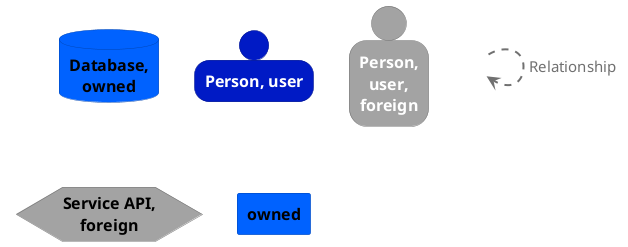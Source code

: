 @startuml
set separator none

skinparam {
  shadowing false
  arrowFontSize 15
  defaultTextAlignment center
  wrapWidth 100
  maxMessageSize 100
}
hide stereotype

skinparam rectangle<<_transparent>> {
  BorderColor transparent
  BackgroundColor transparent
  FontColor transparent
}

skinparam database<<1>> {
  BackgroundColor #0062ff
  FontColor #000000
  BorderColor #0044b2
}
database "==Database, owned" <<1>>

skinparam person<<2>> {
  BackgroundColor #001ac5
  FontColor #ffffff
  BorderColor #001289
}
person "==Person, user" <<2>>

skinparam person<<3>> {
  BackgroundColor #a3a3a3
  FontColor #ffffff
  BorderColor #727272
}
person "==Person, user, foreign" <<3>>

skinparam hexagon<<4>> {
  BackgroundColor #a3a3a3
  FontColor #000000
  BorderColor #727272
}
hexagon "==Service API, foreign" <<4>>

skinparam rectangle<<5>> {
  BackgroundColor #0062ff
  FontColor #000000
  BorderColor #0044b2
}
rectangle "==owned" <<5>>

rectangle "." <<_transparent>> as 6
6 .[#707070,thickness=2].> 6 : "<color:#707070>Relationship"


@enduml